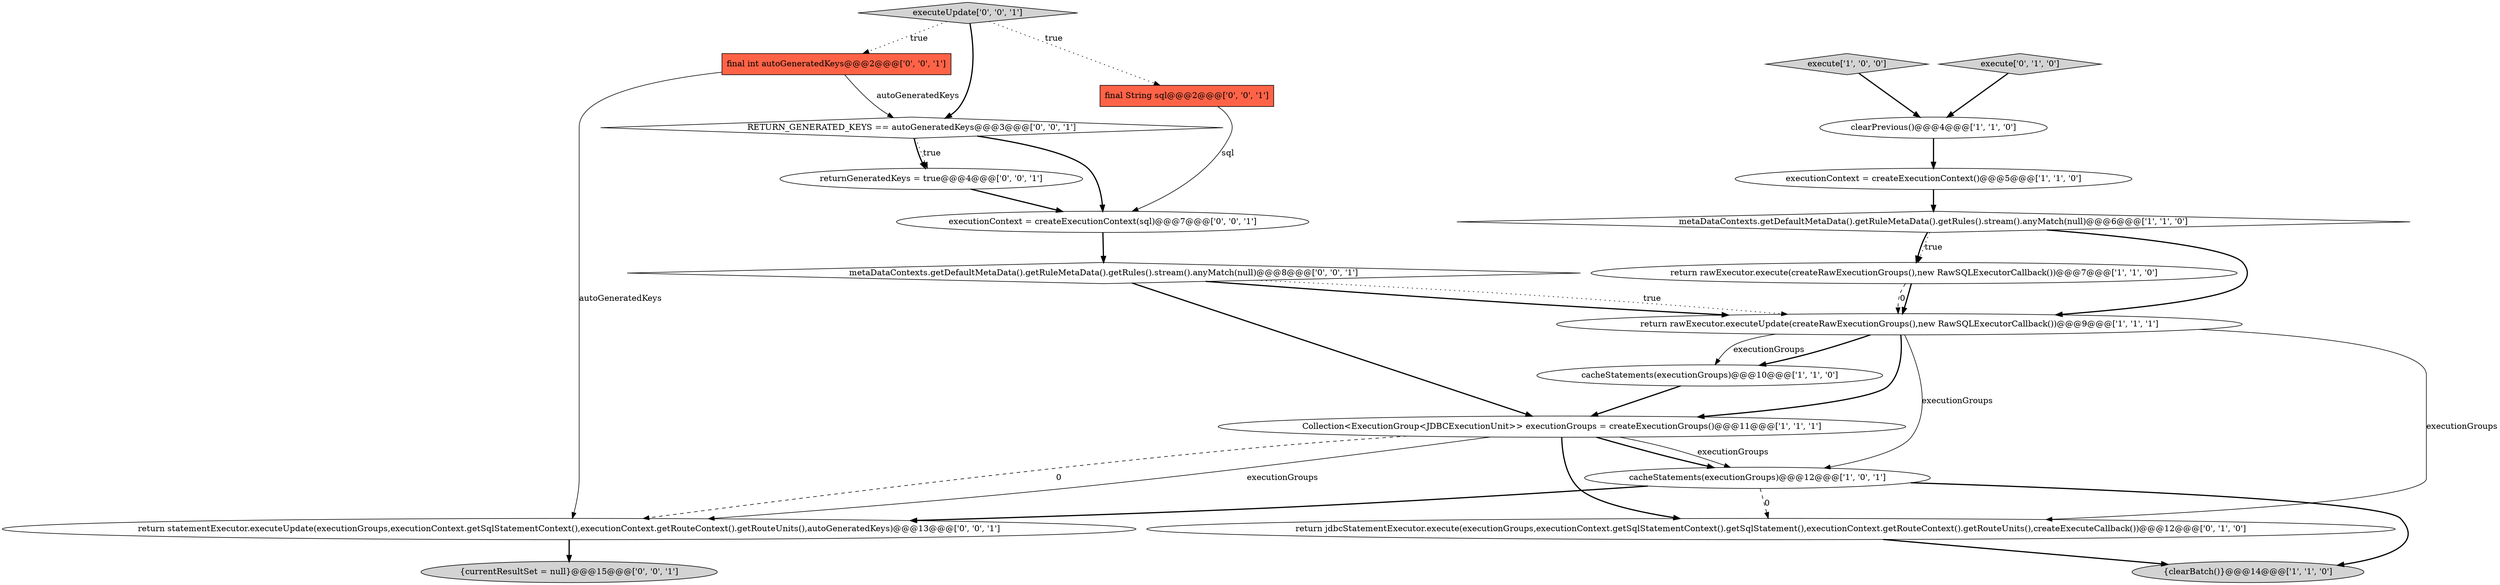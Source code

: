 digraph {
8 [style = filled, label = "cacheStatements(executionGroups)@@@12@@@['1', '0', '1']", fillcolor = white, shape = ellipse image = "AAA0AAABBB1BBB"];
19 [style = filled, label = "RETURN_GENERATED_KEYS == autoGeneratedKeys@@@3@@@['0', '0', '1']", fillcolor = white, shape = diamond image = "AAA0AAABBB3BBB"];
14 [style = filled, label = "return statementExecutor.executeUpdate(executionGroups,executionContext.getSqlStatementContext(),executionContext.getRouteContext().getRouteUnits(),autoGeneratedKeys)@@@13@@@['0', '0', '1']", fillcolor = white, shape = ellipse image = "AAA0AAABBB3BBB"];
4 [style = filled, label = "clearPrevious()@@@4@@@['1', '1', '0']", fillcolor = white, shape = ellipse image = "AAA0AAABBB1BBB"];
17 [style = filled, label = "executionContext = createExecutionContext(sql)@@@7@@@['0', '0', '1']", fillcolor = white, shape = ellipse image = "AAA0AAABBB3BBB"];
20 [style = filled, label = "executeUpdate['0', '0', '1']", fillcolor = lightgray, shape = diamond image = "AAA0AAABBB3BBB"];
6 [style = filled, label = "return rawExecutor.executeUpdate(createRawExecutionGroups(),new RawSQLExecutorCallback())@@@9@@@['1', '1', '1']", fillcolor = white, shape = ellipse image = "AAA0AAABBB1BBB"];
3 [style = filled, label = "Collection<ExecutionGroup<JDBCExecutionUnit>> executionGroups = createExecutionGroups()@@@11@@@['1', '1', '1']", fillcolor = white, shape = ellipse image = "AAA0AAABBB1BBB"];
9 [style = filled, label = "{clearBatch()}@@@14@@@['1', '1', '0']", fillcolor = lightgray, shape = ellipse image = "AAA0AAABBB1BBB"];
2 [style = filled, label = "return rawExecutor.execute(createRawExecutionGroups(),new RawSQLExecutorCallback())@@@7@@@['1', '1', '0']", fillcolor = white, shape = ellipse image = "AAA0AAABBB1BBB"];
0 [style = filled, label = "cacheStatements(executionGroups)@@@10@@@['1', '1', '0']", fillcolor = white, shape = ellipse image = "AAA0AAABBB1BBB"];
7 [style = filled, label = "executionContext = createExecutionContext()@@@5@@@['1', '1', '0']", fillcolor = white, shape = ellipse image = "AAA0AAABBB1BBB"];
10 [style = filled, label = "return jdbcStatementExecutor.execute(executionGroups,executionContext.getSqlStatementContext().getSqlStatement(),executionContext.getRouteContext().getRouteUnits(),createExecuteCallback())@@@12@@@['0', '1', '0']", fillcolor = white, shape = ellipse image = "AAA1AAABBB2BBB"];
12 [style = filled, label = "final int autoGeneratedKeys@@@2@@@['0', '0', '1']", fillcolor = tomato, shape = box image = "AAA0AAABBB3BBB"];
18 [style = filled, label = "returnGeneratedKeys = true@@@4@@@['0', '0', '1']", fillcolor = white, shape = ellipse image = "AAA0AAABBB3BBB"];
15 [style = filled, label = "final String sql@@@2@@@['0', '0', '1']", fillcolor = tomato, shape = box image = "AAA0AAABBB3BBB"];
16 [style = filled, label = "metaDataContexts.getDefaultMetaData().getRuleMetaData().getRules().stream().anyMatch(null)@@@8@@@['0', '0', '1']", fillcolor = white, shape = diamond image = "AAA0AAABBB3BBB"];
1 [style = filled, label = "execute['1', '0', '0']", fillcolor = lightgray, shape = diamond image = "AAA0AAABBB1BBB"];
13 [style = filled, label = "{currentResultSet = null}@@@15@@@['0', '0', '1']", fillcolor = lightgray, shape = ellipse image = "AAA0AAABBB3BBB"];
5 [style = filled, label = "metaDataContexts.getDefaultMetaData().getRuleMetaData().getRules().stream().anyMatch(null)@@@6@@@['1', '1', '0']", fillcolor = white, shape = diamond image = "AAA0AAABBB1BBB"];
11 [style = filled, label = "execute['0', '1', '0']", fillcolor = lightgray, shape = diamond image = "AAA0AAABBB2BBB"];
5->2 [style = bold, label=""];
3->10 [style = bold, label=""];
8->14 [style = bold, label=""];
11->4 [style = bold, label=""];
4->7 [style = bold, label=""];
8->9 [style = bold, label=""];
10->9 [style = bold, label=""];
6->0 [style = bold, label=""];
6->10 [style = solid, label="executionGroups"];
14->13 [style = bold, label=""];
12->19 [style = solid, label="autoGeneratedKeys"];
3->14 [style = dashed, label="0"];
0->3 [style = bold, label=""];
20->19 [style = bold, label=""];
16->6 [style = dotted, label="true"];
2->6 [style = dashed, label="0"];
20->15 [style = dotted, label="true"];
20->12 [style = dotted, label="true"];
3->8 [style = solid, label="executionGroups"];
6->0 [style = solid, label="executionGroups"];
6->8 [style = solid, label="executionGroups"];
16->3 [style = bold, label=""];
19->17 [style = bold, label=""];
6->3 [style = bold, label=""];
3->8 [style = bold, label=""];
16->6 [style = bold, label=""];
15->17 [style = solid, label="sql"];
1->4 [style = bold, label=""];
7->5 [style = bold, label=""];
2->6 [style = bold, label=""];
18->17 [style = bold, label=""];
3->14 [style = solid, label="executionGroups"];
17->16 [style = bold, label=""];
19->18 [style = bold, label=""];
12->14 [style = solid, label="autoGeneratedKeys"];
5->2 [style = dotted, label="true"];
5->6 [style = bold, label=""];
8->10 [style = dashed, label="0"];
19->18 [style = dotted, label="true"];
}

